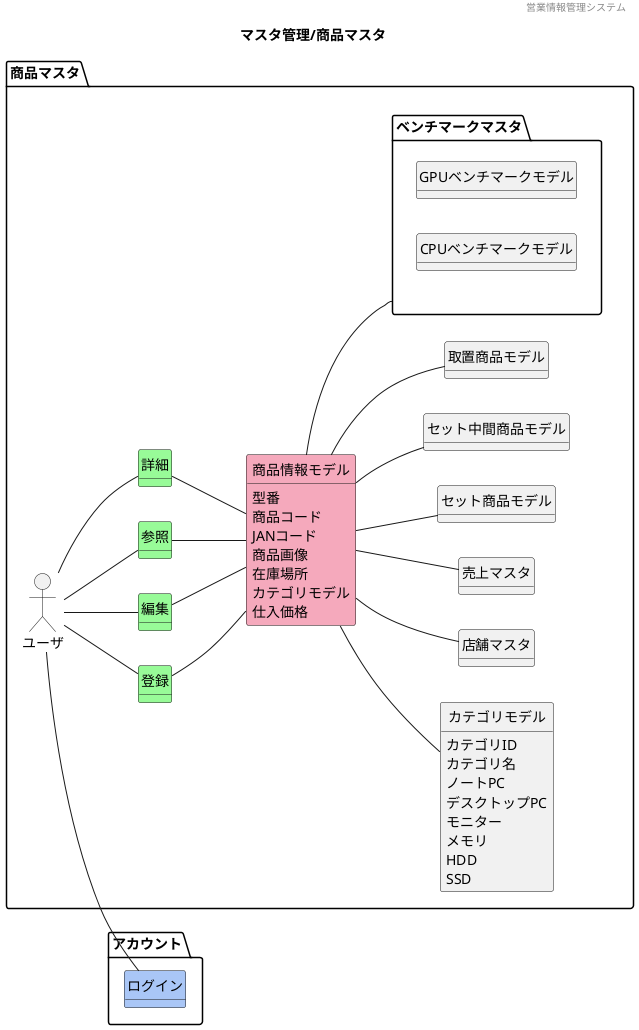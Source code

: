 @startuml images/マスタ管理/商品マスタ
' ヘッダー
header 営業情報管理システム
' タイトル
title マスタ管理/商品マスタ
' 
hide circle
' 
hide method
left to right direction

package "アカウント"{
    class "ログイン" #A9C6F6
}

package "商品マスタ" {
    'ユーザや外部システム
    mix_actor "ユーザ"
    class "登録" #98fb98
    class "編集" #98fb98
    class "参照" #98fb98
    class "詳細" #98fb98
    ' メインのモデルは赤
    class "商品情報モデル" #F5A9BC 
    class "カテゴリモデル" 
    package "ベンチマークマスタ"{
        class "GPUベンチマークモデル"
        class "CPUベンチマークモデル"
    }
    class "店舗マスタ"
    class "売上マスタ" 
    class "セット商品モデル"
    class "セット中間商品モデル"
    class "取置商品モデル"


    カテゴリモデル : カテゴリID
    カテゴリモデル : カテゴリ名











    'モデル同士の関係
    ユーザ -- 参照
    ユーザ -- 登録
    ユーザ -- 編集
    ユーザ -- 詳細
    参照 -- 商品情報モデル
    登録 -- 商品情報モデル 
    編集 -- 商品情報モデル 
    詳細 -- 商品情報モデル
    商品情報モデル -- カテゴリモデル
    商品情報モデル -- 売上マスタ
    商品情報モデル -- 店舗マスタ
    商品情報モデル -- ベンチマークマスタ
    商品情報モデル -- 取置商品モデル
    商品情報モデル -- セット中間商品モデル
    商品情報モデル -- セット商品モデル
    'ドメインクラスの属性
    商品情報モデル : 型番
    商品情報モデル : 商品コード
    商品情報モデル : JANコード
    商品情報モデル : 商品画像
    商品情報モデル : 在庫場所
    商品情報モデル : カテゴリモデル
    商品情報モデル : 仕入価格
    カテゴリモデル : ノートPC
    カテゴリモデル : デスクトップPC
    カテゴリモデル : モニター
    カテゴリモデル : メモリ
    カテゴリモデル : HDD
    カテゴリモデル : SSD
}



ユーザ -- ログイン

@enduml